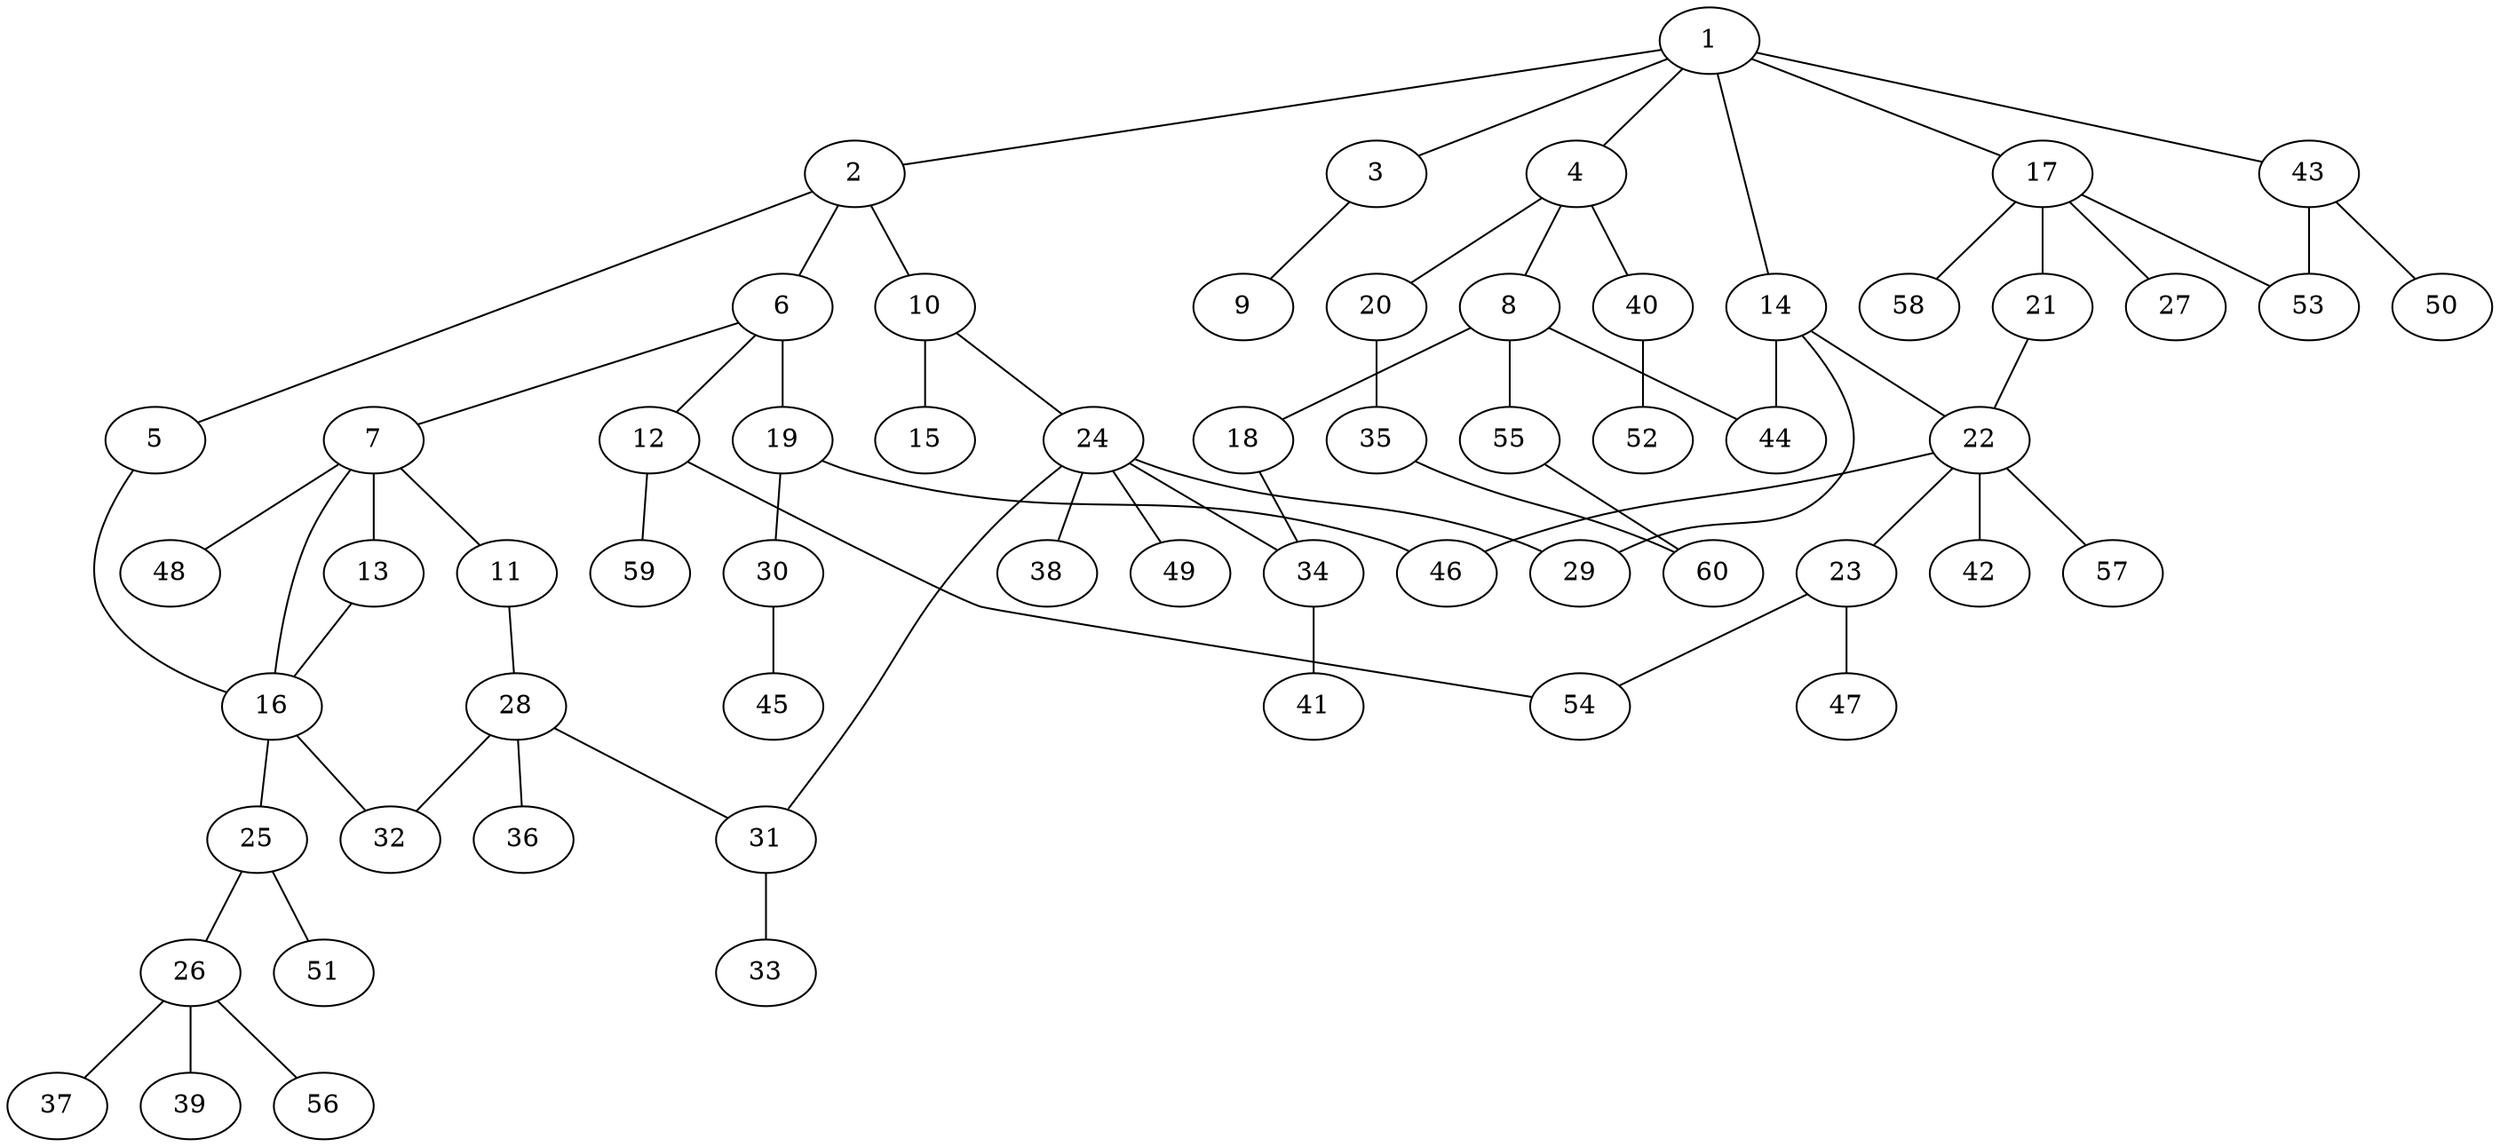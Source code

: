 graph graphname {1--2
1--3
1--4
1--14
1--17
1--43
2--5
2--6
2--10
3--9
4--8
4--20
4--40
5--16
6--7
6--12
6--19
7--11
7--13
7--16
7--48
8--18
8--44
8--55
10--15
10--24
11--28
12--54
12--59
13--16
14--22
14--29
14--44
16--25
16--32
17--21
17--27
17--53
17--58
18--34
19--30
19--46
20--35
21--22
22--23
22--42
22--46
22--57
23--47
23--54
24--29
24--31
24--34
24--38
24--49
25--26
25--51
26--37
26--39
26--56
28--31
28--32
28--36
30--45
31--33
34--41
35--60
40--52
43--50
43--53
55--60
}